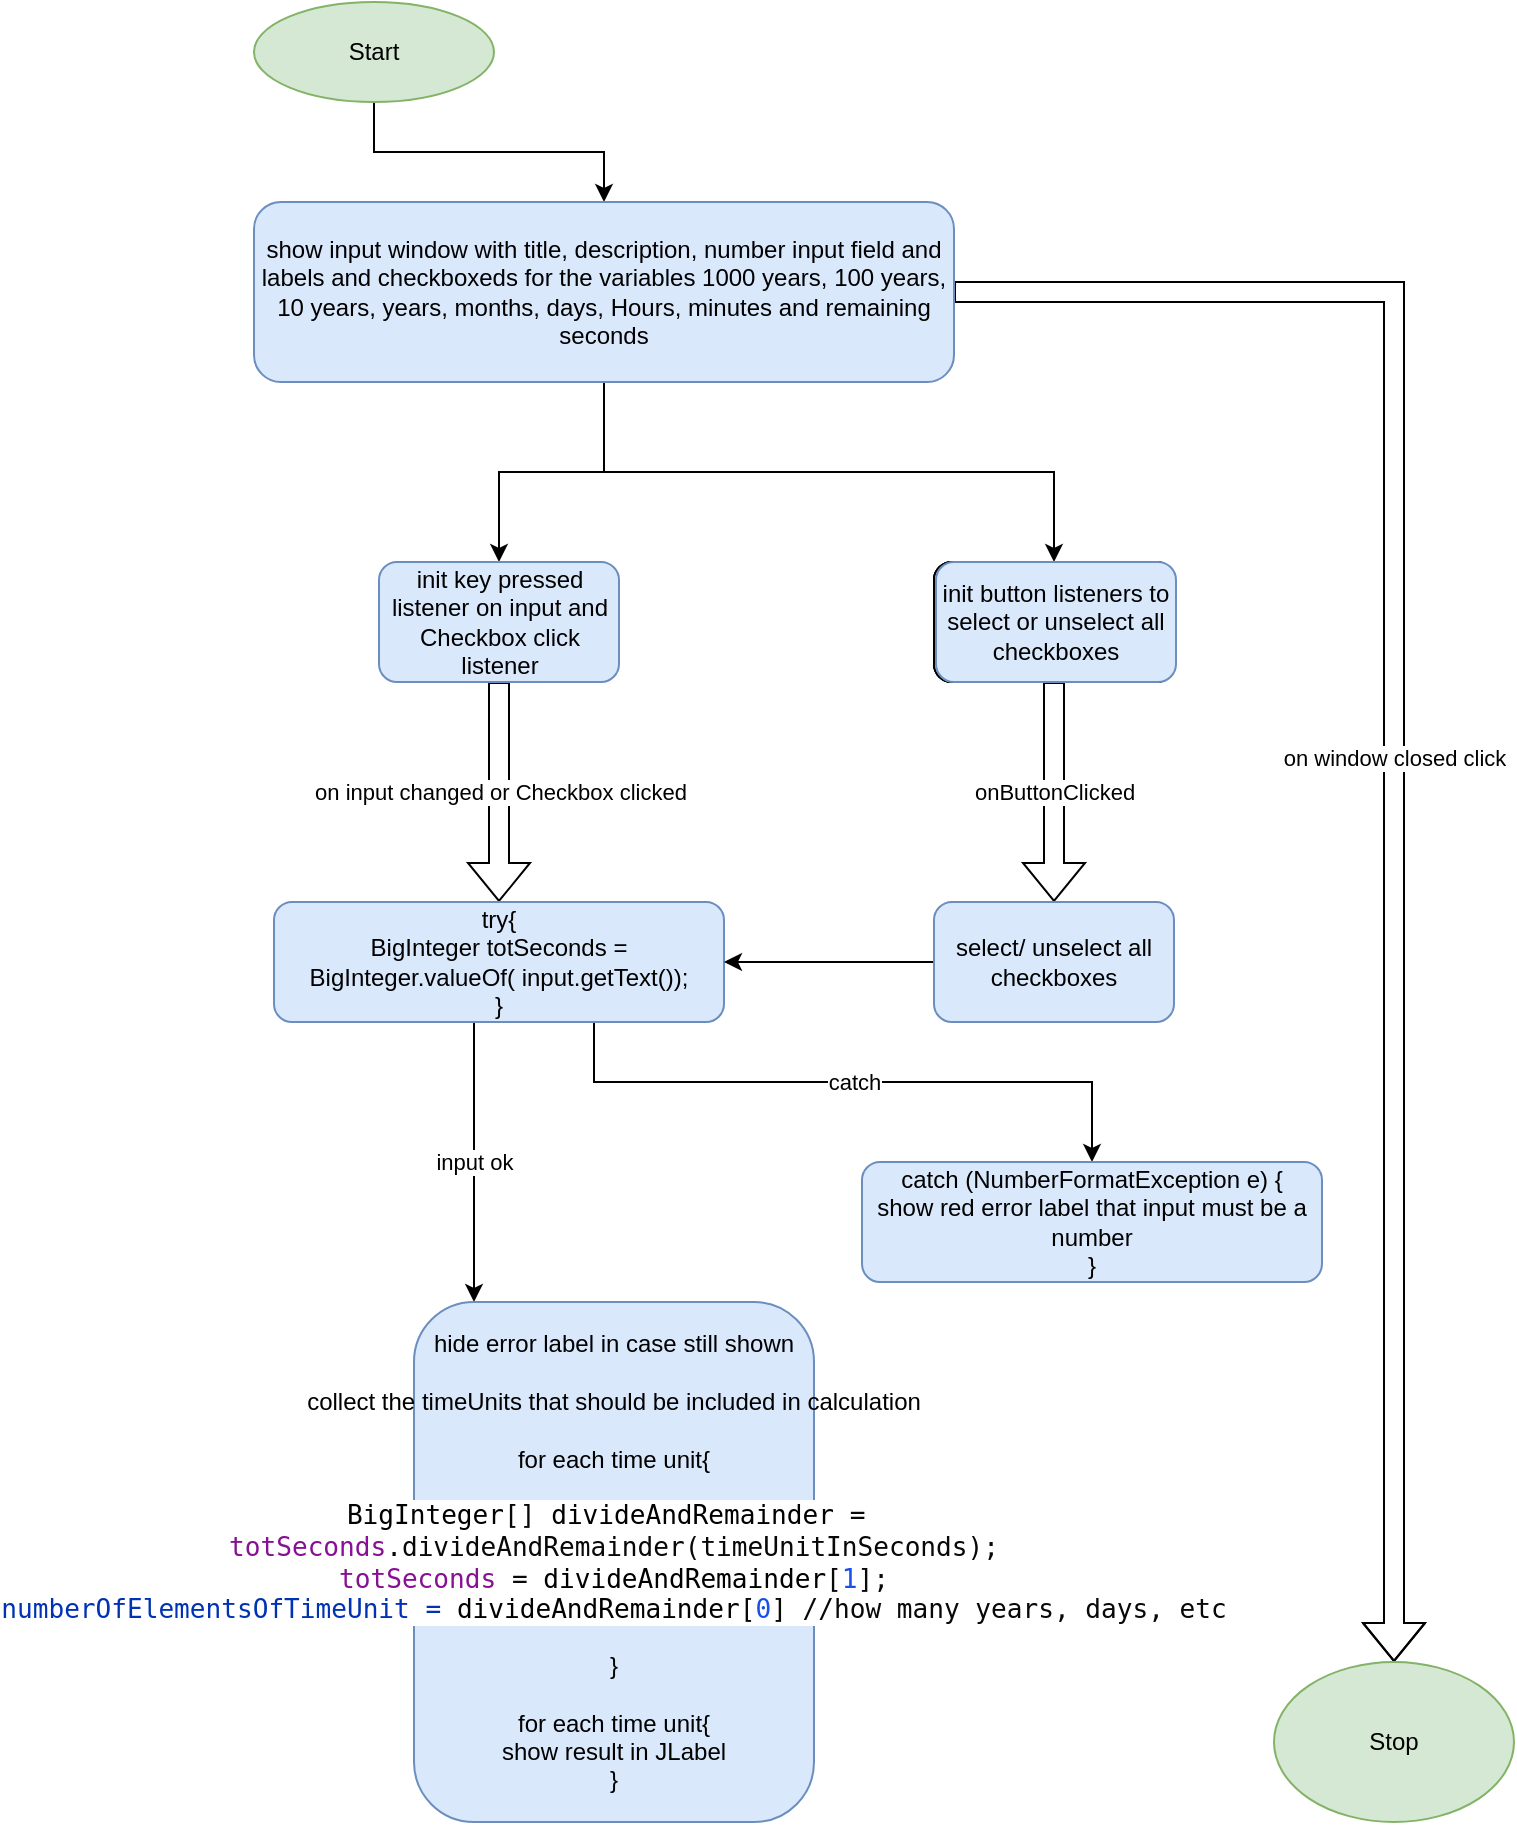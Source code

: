 <mxfile version="13.6.6" type="device"><diagram id="2QHGg4KUiiVAls3mykGK" name="Page-1"><mxGraphModel grid="1" dx="1182" dy="758" gridSize="10" guides="1" tooltips="1" connect="1" arrows="1" fold="1" page="1" pageScale="1" pageWidth="827" pageHeight="1169" math="0" shadow="0"><root><mxCell id="0" /><mxCell id="1" parent="0" /><mxCell id="HUbuzCrDav4L9gkR0lf6-1" value="" parent="1" style="edgeStyle=orthogonalEdgeStyle;rounded=0;orthogonalLoop=1;jettySize=auto;html=1;" source="HUbuzCrDav4L9gkR0lf6-2" target="HUbuzCrDav4L9gkR0lf6-6" edge="1"><mxGeometry as="geometry" relative="1" /></mxCell><mxCell id="HUbuzCrDav4L9gkR0lf6-2" value="Start" parent="1" style="ellipse;whiteSpace=wrap;html=1;fillColor=#d5e8d4;strokeColor=#82b366;" vertex="1"><mxGeometry as="geometry" x="110" y="30" width="120" height="50" /></mxCell><mxCell id="HUbuzCrDav4L9gkR0lf6-3" value="" parent="1" style="edgeStyle=orthogonalEdgeStyle;rounded=0;orthogonalLoop=1;jettySize=auto;html=1;" source="HUbuzCrDav4L9gkR0lf6-6" target="HUbuzCrDav4L9gkR0lf6-8" edge="1"><mxGeometry as="geometry" relative="1" /></mxCell><mxCell id="HUbuzCrDav4L9gkR0lf6-4" parent="1" style="edgeStyle=orthogonalEdgeStyle;rounded=0;orthogonalLoop=1;jettySize=auto;html=1;" source="HUbuzCrDav4L9gkR0lf6-6" target="HUbuzCrDav4L9gkR0lf6-10" edge="1"><mxGeometry as="geometry" relative="1" /></mxCell><mxCell id="HUbuzCrDav4L9gkR0lf6-5" value="on window closed click" parent="1" style="edgeStyle=orthogonalEdgeStyle;rounded=0;orthogonalLoop=1;jettySize=auto;html=1;entryX=0.5;entryY=0;entryDx=0;entryDy=0;shape=flexArrow;" source="HUbuzCrDav4L9gkR0lf6-6" target="HUbuzCrDav4L9gkR0lf6-18" edge="1"><mxGeometry as="geometry" relative="1" /></mxCell><mxCell id="HUbuzCrDav4L9gkR0lf6-6" value="show input window with title, description, number input field and labels and checkboxeds for the variables 1000 years, 100 years, 10 years, years, months, days, Hours, minutes and remaining seconds" parent="1" style="rounded=1;whiteSpace=wrap;html=1;fillColor=#dae8fc;strokeColor=#6c8ebf;" vertex="1"><mxGeometry as="geometry" x="110" y="130" width="350" height="90" /></mxCell><mxCell id="HUbuzCrDav4L9gkR0lf6-7" value="on input changed or Checkbox clicked" parent="1" style="edgeStyle=orthogonalEdgeStyle;rounded=0;orthogonalLoop=1;jettySize=auto;html=1;entryX=0.5;entryY=0;entryDx=0;entryDy=0;shape=flexArrow;" source="HUbuzCrDav4L9gkR0lf6-8" target="HUbuzCrDav4L9gkR0lf6-13" edge="1"><mxGeometry as="geometry" relative="1" /></mxCell><mxCell id="HUbuzCrDav4L9gkR0lf6-8" value="init key pressed listener on input and Checkbox click listener" parent="1" style="rounded=1;whiteSpace=wrap;html=1;fillColor=#dae8fc;strokeColor=#6c8ebf;" vertex="1"><mxGeometry as="geometry" x="172.5" y="310" width="120" height="60" /></mxCell><mxCell id="HUbuzCrDav4L9gkR0lf6-9" value="onButtonClicked" parent="1" style="edgeStyle=orthogonalEdgeStyle;shape=flexArrow;rounded=0;orthogonalLoop=1;jettySize=auto;html=1;" source="HUbuzCrDav4L9gkR0lf6-10" target="HUbuzCrDav4L9gkR0lf6-15" edge="1"><mxGeometry as="geometry" relative="1" /></mxCell><mxCell id="HUbuzCrDav4L9gkR0lf6-10" value="init button listeners to select or unselect all checkboxes" parent="1" style="rounded=1;whiteSpace=wrap;html=1;" vertex="1"><mxGeometry as="geometry" x="450" y="310" width="120" height="60" /></mxCell><mxCell id="HUbuzCrDav4L9gkR0lf6-11" value="catch" parent="1" style="edgeStyle=orthogonalEdgeStyle;rounded=0;orthogonalLoop=1;jettySize=auto;html=1;" source="HUbuzCrDav4L9gkR0lf6-13" target="HUbuzCrDav4L9gkR0lf6-16" edge="1"><mxGeometry as="geometry" relative="1"><Array as="points"><mxPoint x="280" y="570" /><mxPoint x="529" y="570" /></Array></mxGeometry></mxCell><mxCell id="HUbuzCrDav4L9gkR0lf6-12" value="input ok" parent="1" style="edgeStyle=orthogonalEdgeStyle;rounded=0;orthogonalLoop=1;jettySize=auto;html=1;" source="HUbuzCrDav4L9gkR0lf6-13" target="HUbuzCrDav4L9gkR0lf6-17" edge="1"><mxGeometry as="geometry" relative="1"><Array as="points"><mxPoint x="220" y="560" /><mxPoint x="220" y="560" /></Array></mxGeometry></mxCell><mxCell id="HUbuzCrDav4L9gkR0lf6-13" value="try{&lt;br&gt;BigInteger totSeconds = BigInteger.valueOf( input.getText());&lt;br&gt;}" parent="1" style="rounded=1;whiteSpace=wrap;html=1;fillColor=#dae8fc;strokeColor=#6c8ebf;" vertex="1"><mxGeometry as="geometry" x="120" y="480" width="225" height="60" /></mxCell><mxCell id="HUbuzCrDav4L9gkR0lf6-14" value="" parent="1" style="edgeStyle=orthogonalEdgeStyle;rounded=0;orthogonalLoop=1;jettySize=auto;html=1;" source="HUbuzCrDav4L9gkR0lf6-15" target="HUbuzCrDav4L9gkR0lf6-13" edge="1"><mxGeometry as="geometry" relative="1" /></mxCell><mxCell id="HUbuzCrDav4L9gkR0lf6-15" value="select/ unselect all checkboxes" parent="1" style="rounded=1;whiteSpace=wrap;html=1;fillColor=#dae8fc;strokeColor=#6c8ebf;" vertex="1"><mxGeometry as="geometry" x="450" y="480" width="120" height="60" /></mxCell><mxCell id="HUbuzCrDav4L9gkR0lf6-16" value="catch (NumberFormatException e) {&lt;br&gt;show red error label that input must be a number&lt;br&gt;}" parent="1" style="rounded=1;whiteSpace=wrap;html=1;fillColor=#dae8fc;strokeColor=#6c8ebf;" vertex="1"><mxGeometry as="geometry" x="414" y="610" width="230" height="60" /></mxCell><mxCell id="HUbuzCrDav4L9gkR0lf6-17" value="hide error label in case still shown&lt;br&gt;&lt;br&gt;collect the timeUnits that should be included in calculation&lt;br&gt;&lt;br&gt;for each time unit{&lt;br&gt;&lt;pre style=&quot;background-color: #ffffff ; color: #080808 ; font-family: &amp;#34;jetbrains mono&amp;#34; , monospace ; font-size: 9.8pt&quot;&gt;&lt;span style=&quot;color: #000000&quot;&gt;BigInteger&lt;/span&gt;[] &lt;span style=&quot;color: #000000&quot;&gt;divideAndRemainder &lt;/span&gt;= &lt;span style=&quot;color: #871094&quot;&gt;&lt;br&gt;totSeconds&lt;/span&gt;.divideAndRemainder(timeUnitInSeconds);&lt;br&gt;&lt;span style=&quot;color: #871094&quot;&gt;totSeconds &lt;/span&gt;= &lt;span style=&quot;color: #000000&quot;&gt;divideAndRemainder&lt;/span&gt;[&lt;span style=&quot;color: #1750eb&quot;&gt;1&lt;/span&gt;];&lt;br&gt;&lt;span style=&quot;color: #0033b3&quot;&gt;numberOfElementsOfTimeUnit = &lt;/span&gt;&lt;span style=&quot;color: #000000&quot;&gt;divideAndRemainder&lt;/span&gt;[&lt;span style=&quot;color: #1750eb&quot;&gt;0&lt;/span&gt;] //how many years, days, etc&lt;br&gt;&lt;/pre&gt;}&lt;br&gt;&lt;br&gt;f&lt;span style=&quot;font: 400 12px / 14.4px &amp;#34;helvetica&amp;#34; ; text-align: center ; color: rgb(0 , 0 , 0) ; text-transform: none ; text-indent: 0px ; letter-spacing: normal ; text-decoration: none ; word-spacing: 0px ; display: inline ; word-wrap: normal ; float: none ; background-color: transparent&quot;&gt;or each time unit{&lt;br&gt;show result in JLabel&lt;br&gt;}&lt;/span&gt;" parent="1" style="rounded=1;whiteSpace=wrap;html=1;fillColor=#dae8fc;strokeColor=#6c8ebf;" vertex="1"><mxGeometry as="geometry" x="190" y="680" width="200" height="260" /></mxCell><mxCell id="HUbuzCrDav4L9gkR0lf6-18" value="Stop" parent="1" style="ellipse;whiteSpace=wrap;html=1;fillColor=#d5e8d4;strokeColor=#82b366;" vertex="1"><mxGeometry as="geometry" x="620" y="860" width="120" height="80" /></mxCell><mxCell id="HUbuzCrDav4L9gkR0lf6-19" value="init button listeners to select or unselect all checkboxes" parent="1" style="rounded=1;whiteSpace=wrap;html=1;" vertex="1"><mxGeometry as="geometry" x="450" y="310" width="120" height="60" /></mxCell><mxCell id="HUbuzCrDav4L9gkR0lf6-20" value="init button listeners to select or unselect all checkboxes" parent="1" style="rounded=1;whiteSpace=wrap;html=1;" vertex="1"><mxGeometry as="geometry" x="450" y="310" width="120" height="60" /></mxCell><mxCell id="HUbuzCrDav4L9gkR0lf6-21" value="init button listeners to select or unselect all checkboxes" parent="1" style="rounded=1;whiteSpace=wrap;html=1;fillColor=#dae8fc;strokeColor=#6c8ebf;" vertex="1"><mxGeometry as="geometry" x="451" y="310" width="120" height="60" /></mxCell></root></mxGraphModel></diagram></mxfile>